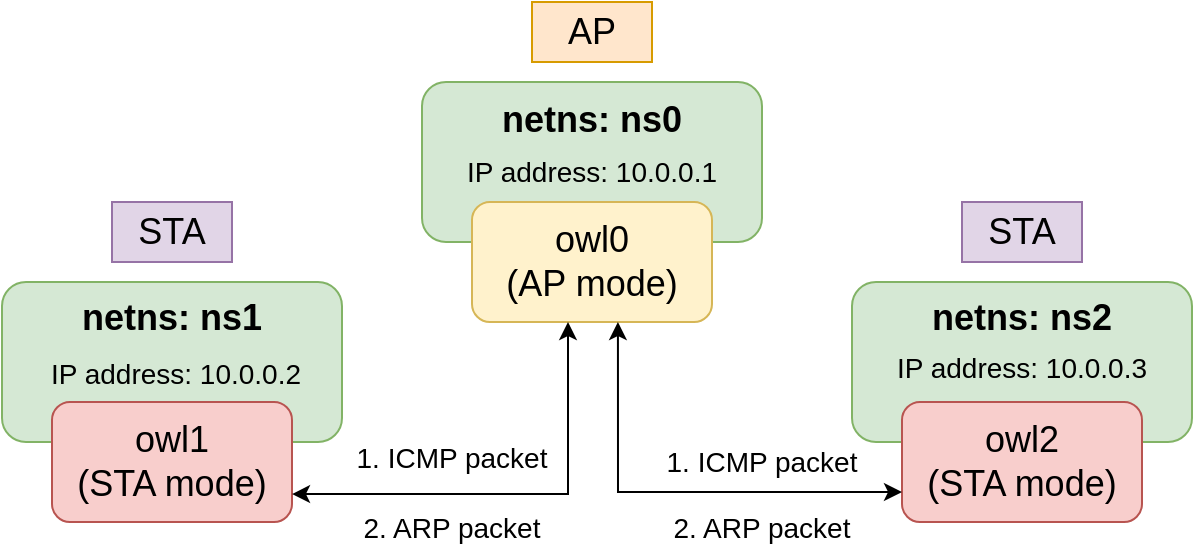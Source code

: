 <mxfile version="20.0.0" type="device"><diagram id="yF4yq0laEPX1mU6WioKN" name="Page-1"><mxGraphModel dx="830" dy="521" grid="1" gridSize="10" guides="1" tooltips="1" connect="1" arrows="1" fold="1" page="1" pageScale="1" pageWidth="827" pageHeight="1169" math="0" shadow="0"><root><mxCell id="0"/><mxCell id="1" parent="0"/><mxCell id="RjUjesMydYoAQQ34KLtV-1" value="" style="rounded=1;whiteSpace=wrap;html=1;fillColor=#d5e8d4;strokeColor=#82b366;" vertex="1" parent="1"><mxGeometry x="290" y="240" width="170" height="80" as="geometry"/></mxCell><mxCell id="RjUjesMydYoAQQ34KLtV-2" value="netns: ns0" style="text;html=1;strokeColor=none;fillColor=none;align=center;verticalAlign=middle;whiteSpace=wrap;rounded=0;fontSize=18;fontStyle=1" vertex="1" parent="1"><mxGeometry x="320" y="244" width="110" height="30" as="geometry"/></mxCell><mxCell id="RjUjesMydYoAQQ34KLtV-3" value="AP" style="text;html=1;strokeColor=#d79b00;fillColor=#ffe6cc;align=center;verticalAlign=middle;whiteSpace=wrap;rounded=0;fontSize=18;" vertex="1" parent="1"><mxGeometry x="345" y="200" width="60" height="30" as="geometry"/></mxCell><mxCell id="RjUjesMydYoAQQ34KLtV-5" value="owl0&lt;br&gt;(AP mode)" style="rounded=1;whiteSpace=wrap;html=1;fontSize=18;fillColor=#fff2cc;strokeColor=#d6b656;" vertex="1" parent="1"><mxGeometry x="315" y="300" width="120" height="60" as="geometry"/></mxCell><mxCell id="RjUjesMydYoAQQ34KLtV-6" value="" style="rounded=1;whiteSpace=wrap;html=1;fillColor=#d5e8d4;strokeColor=#82b366;" vertex="1" parent="1"><mxGeometry x="80" y="340" width="170" height="80" as="geometry"/></mxCell><mxCell id="RjUjesMydYoAQQ34KLtV-7" value="netns: ns1" style="text;html=1;strokeColor=none;fillColor=none;align=center;verticalAlign=middle;whiteSpace=wrap;rounded=0;fontSize=18;fontStyle=1" vertex="1" parent="1"><mxGeometry x="110" y="343" width="110" height="30" as="geometry"/></mxCell><mxCell id="RjUjesMydYoAQQ34KLtV-8" value="STA" style="text;html=1;strokeColor=#9673a6;fillColor=#e1d5e7;align=center;verticalAlign=middle;whiteSpace=wrap;rounded=0;fontSize=18;" vertex="1" parent="1"><mxGeometry x="135" y="300" width="60" height="30" as="geometry"/></mxCell><mxCell id="RjUjesMydYoAQQ34KLtV-9" value="owl1&lt;br&gt;(STA mode)" style="rounded=1;whiteSpace=wrap;html=1;fontSize=18;fillColor=#f8cecc;strokeColor=#b85450;" vertex="1" parent="1"><mxGeometry x="105" y="400" width="120" height="60" as="geometry"/></mxCell><mxCell id="RjUjesMydYoAQQ34KLtV-10" value="" style="rounded=1;whiteSpace=wrap;html=1;fillColor=#d5e8d4;strokeColor=#82b366;" vertex="1" parent="1"><mxGeometry x="505" y="340" width="170" height="80" as="geometry"/></mxCell><mxCell id="RjUjesMydYoAQQ34KLtV-11" value="netns: ns2" style="text;html=1;strokeColor=none;fillColor=none;align=center;verticalAlign=middle;whiteSpace=wrap;rounded=0;fontSize=18;fontStyle=1" vertex="1" parent="1"><mxGeometry x="535" y="343" width="110" height="30" as="geometry"/></mxCell><mxCell id="RjUjesMydYoAQQ34KLtV-12" value="STA" style="text;html=1;strokeColor=#9673a6;fillColor=#e1d5e7;align=center;verticalAlign=middle;whiteSpace=wrap;rounded=0;fontSize=18;" vertex="1" parent="1"><mxGeometry x="560" y="300" width="60" height="30" as="geometry"/></mxCell><mxCell id="RjUjesMydYoAQQ34KLtV-13" value="owl2&lt;br&gt;(STA mode)" style="rounded=1;whiteSpace=wrap;html=1;fontSize=18;fillColor=#f8cecc;strokeColor=#b85450;" vertex="1" parent="1"><mxGeometry x="530" y="400" width="120" height="60" as="geometry"/></mxCell><mxCell id="RjUjesMydYoAQQ34KLtV-14" value="" style="endArrow=classic;startArrow=classic;html=1;rounded=0;fontSize=18;exitX=1;exitY=0.867;exitDx=0;exitDy=0;exitPerimeter=0;" edge="1" parent="1"><mxGeometry width="50" height="50" relative="1" as="geometry"><mxPoint x="225" y="446.02" as="sourcePoint"/><mxPoint x="363" y="360" as="targetPoint"/><Array as="points"><mxPoint x="363" y="446"/></Array></mxGeometry></mxCell><mxCell id="RjUjesMydYoAQQ34KLtV-15" value="" style="endArrow=classic;startArrow=classic;html=1;rounded=0;fontSize=18;entryX=0.608;entryY=1;entryDx=0;entryDy=0;entryPerimeter=0;exitX=0;exitY=0.75;exitDx=0;exitDy=0;" edge="1" parent="1" source="RjUjesMydYoAQQ34KLtV-13" target="RjUjesMydYoAQQ34KLtV-5"><mxGeometry width="50" height="50" relative="1" as="geometry"><mxPoint x="440" y="530" as="sourcePoint"/><mxPoint x="490" y="480" as="targetPoint"/><Array as="points"><mxPoint x="388" y="445"/></Array></mxGeometry></mxCell><mxCell id="RjUjesMydYoAQQ34KLtV-18" value="1. ICMP packet" style="text;html=1;strokeColor=none;fillColor=none;align=center;verticalAlign=middle;whiteSpace=wrap;rounded=0;fontSize=14;" vertex="1" parent="1"><mxGeometry x="250" y="415" width="110" height="25" as="geometry"/></mxCell><mxCell id="RjUjesMydYoAQQ34KLtV-19" value="1. ICMP packet" style="text;html=1;strokeColor=none;fillColor=none;align=center;verticalAlign=middle;whiteSpace=wrap;rounded=0;fontSize=14;" vertex="1" parent="1"><mxGeometry x="405" y="417.5" width="110" height="25" as="geometry"/></mxCell><mxCell id="RjUjesMydYoAQQ34KLtV-20" value="2. ARP packet" style="text;html=1;strokeColor=none;fillColor=none;align=center;verticalAlign=middle;whiteSpace=wrap;rounded=0;fontSize=14;" vertex="1" parent="1"><mxGeometry x="250" y="450" width="110" height="25" as="geometry"/></mxCell><mxCell id="RjUjesMydYoAQQ34KLtV-21" value="2. ARP packet" style="text;html=1;strokeColor=none;fillColor=none;align=center;verticalAlign=middle;whiteSpace=wrap;rounded=0;fontSize=14;" vertex="1" parent="1"><mxGeometry x="405" y="450" width="110" height="25" as="geometry"/></mxCell><mxCell id="RjUjesMydYoAQQ34KLtV-22" value="IP address: 10.0.0.2" style="text;html=1;strokeColor=none;fillColor=none;align=center;verticalAlign=middle;whiteSpace=wrap;rounded=0;fontSize=14;" vertex="1" parent="1"><mxGeometry x="92" y="371" width="150" height="30" as="geometry"/></mxCell><mxCell id="RjUjesMydYoAQQ34KLtV-23" value="IP address: 10.0.0.1" style="text;html=1;strokeColor=none;fillColor=none;align=center;verticalAlign=middle;whiteSpace=wrap;rounded=0;fontSize=14;" vertex="1" parent="1"><mxGeometry x="300" y="270" width="150" height="30" as="geometry"/></mxCell><mxCell id="RjUjesMydYoAQQ34KLtV-24" value="IP address: 10.0.0.3" style="text;html=1;strokeColor=none;fillColor=none;align=center;verticalAlign=middle;whiteSpace=wrap;rounded=0;fontSize=14;" vertex="1" parent="1"><mxGeometry x="515" y="368" width="150" height="30" as="geometry"/></mxCell></root></mxGraphModel></diagram></mxfile>